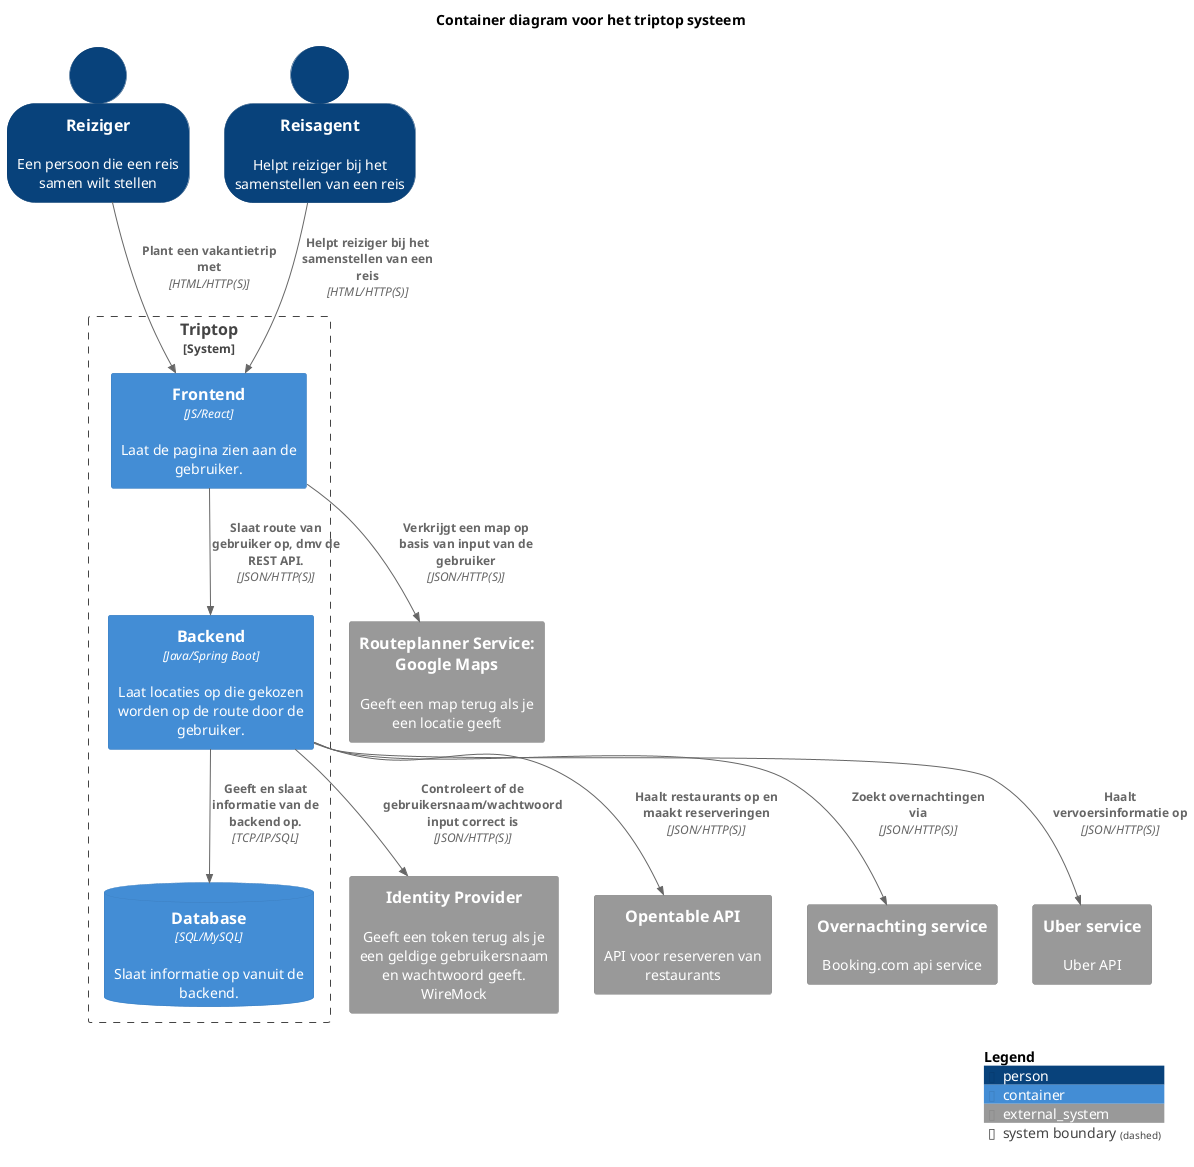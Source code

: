 @startuml

!include <C4/C4>
!include <C4/C4_Context>
!include <C4/C4_Container>

SHOW_PERSON_OUTLINE()

AddRelTag("sync/async", $textColor=$ARROW_FONT_COLOR, $lineColor=$ARROW_COLOR, $lineStyle=DottedLine())

title Container diagram voor het triptop systeem

Person(reiziger, Reiziger, "Een persoon die een reis samen wilt stellen")
Person(reisagent, Reisagent, "Helpt reiziger bij het samenstellen van een reis")

System_Ext(wiremock, "Identity Provider", "Geeft een token terug als je een geldige gebruikersnaam en wachtwoord geeft. WireMock")
System_Ext(routeplanner, "Routeplanner Service: Google Maps", "Geeft een map terug als je een locatie geeft")
System_Ext(opentable, "Opentable API", "API voor reserveren van restaurants")
System_Ext(overnachting, "Overnachting service", "Booking.com api service")
System_Ext(uber, "Uber service", "Uber API")

System_Boundary("key_boundary", "Triptop", $tags="") {
    Container(frontend, "Frontend", $techn="JS/React", $descr="Laat de pagina zien aan de gebruiker.", $tags="", $link="")
    Container(backend, "Backend", $techn="Java/Spring Boot", $descr="Laat locaties op die gekozen worden op de route door de gebruiker.", $tags="", $link="")
    ContainerDb(db, "Database", $techn="SQL/MySQL", $descr="Slaat informatie op vanuit de backend.", $tags="", $link="")
    Rel(reiziger, frontend, "Plant een vakantietrip met", $techn="HTML/HTTP(S)", $tags="", $link="")
    Rel(reisagent, frontend, "Helpt reiziger bij het samenstellen van een reis", $techn="HTML/HTTP(S)", $tags="", $link="")
    Rel(frontend, backend, "Slaat route van gebruiker op, dmv de REST API.", $techn="JSON/HTTP(S)", $tags="", $link="")
    Rel(backend, db, "Geeft en slaat informatie van de backend op.", $techn="TCP/IP/SQL", $tags="", $link="")
    Rel(backend, wiremock, "Controleert of de gebruikersnaam/wachtwoord input correct is", $techn="JSON/HTTP(S)", $tags="", $link="")
    Rel(backend, opentable, "Haalt restaurants op en maakt reserveringen", $techn="JSON/HTTP(S)", $tags="", $link="")
    Rel(backend, overnachting, "Zoekt overnachtingen via", $techn="JSON/HTTP(S)", $tags="", $link="")
    Rel(backend, uber, "Haalt vervoersinformatie op", $techn="JSON/HTTP(S)", $tags="", $link="")
    Rel(frontend, routeplanner, "Verkrijgt een map op basis van input van de gebruiker", $techn="JSON/HTTP(S)", $tags="", $link="")
 }

SHOW_LEGEND()

@enduml